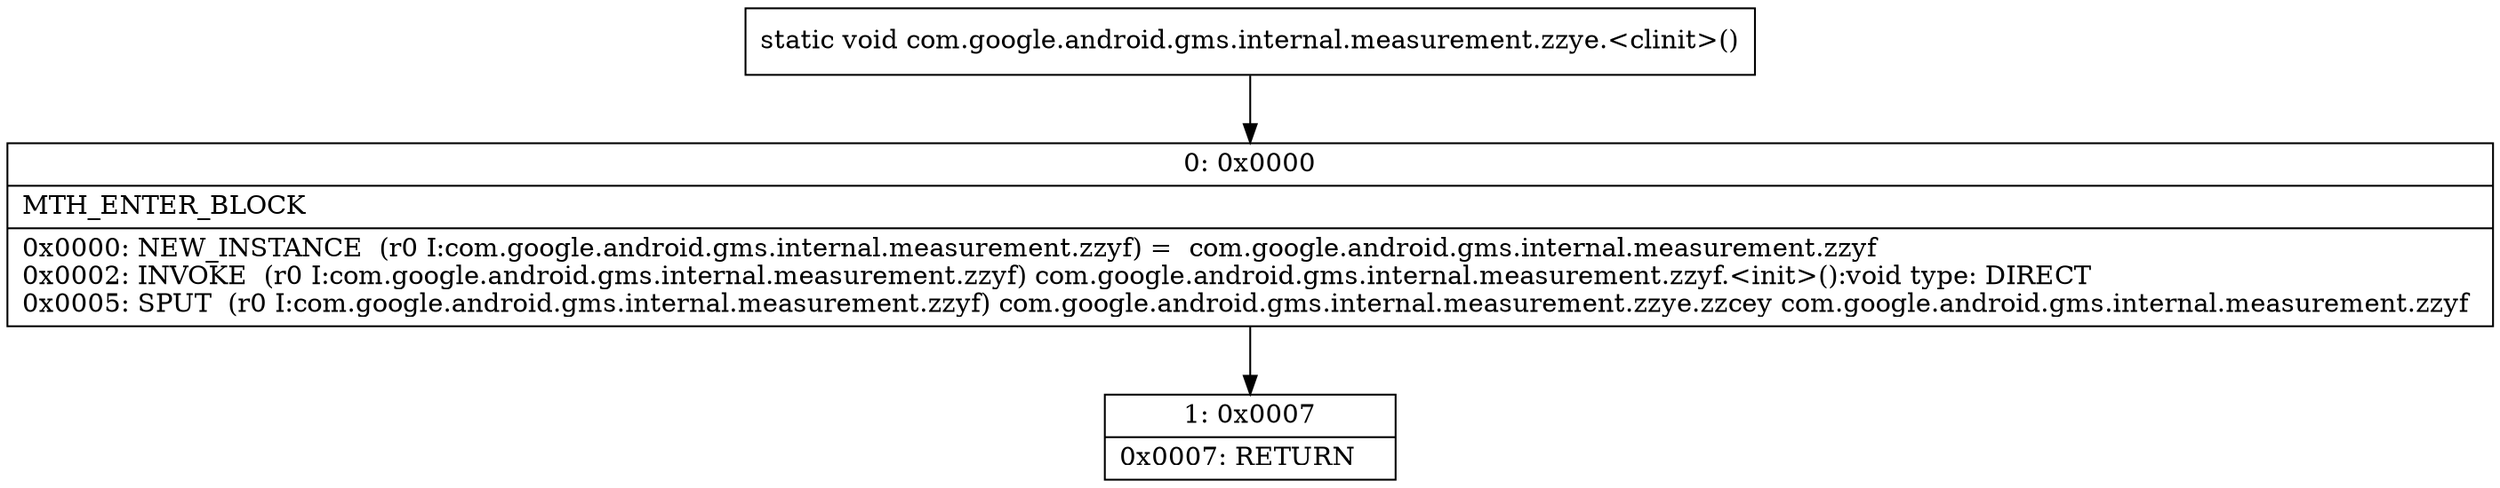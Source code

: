 digraph "CFG forcom.google.android.gms.internal.measurement.zzye.\<clinit\>()V" {
Node_0 [shape=record,label="{0\:\ 0x0000|MTH_ENTER_BLOCK\l|0x0000: NEW_INSTANCE  (r0 I:com.google.android.gms.internal.measurement.zzyf) =  com.google.android.gms.internal.measurement.zzyf \l0x0002: INVOKE  (r0 I:com.google.android.gms.internal.measurement.zzyf) com.google.android.gms.internal.measurement.zzyf.\<init\>():void type: DIRECT \l0x0005: SPUT  (r0 I:com.google.android.gms.internal.measurement.zzyf) com.google.android.gms.internal.measurement.zzye.zzcey com.google.android.gms.internal.measurement.zzyf \l}"];
Node_1 [shape=record,label="{1\:\ 0x0007|0x0007: RETURN   \l}"];
MethodNode[shape=record,label="{static void com.google.android.gms.internal.measurement.zzye.\<clinit\>() }"];
MethodNode -> Node_0;
Node_0 -> Node_1;
}

